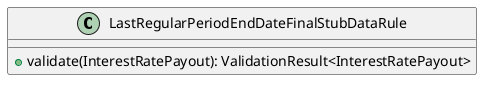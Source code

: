 @startuml

    class LastRegularPeriodEndDateFinalStubDataRule [[LastRegularPeriodEndDateFinalStubDataRule.html]] {
        +validate(InterestRatePayout): ValidationResult<InterestRatePayout>
    }

@enduml
